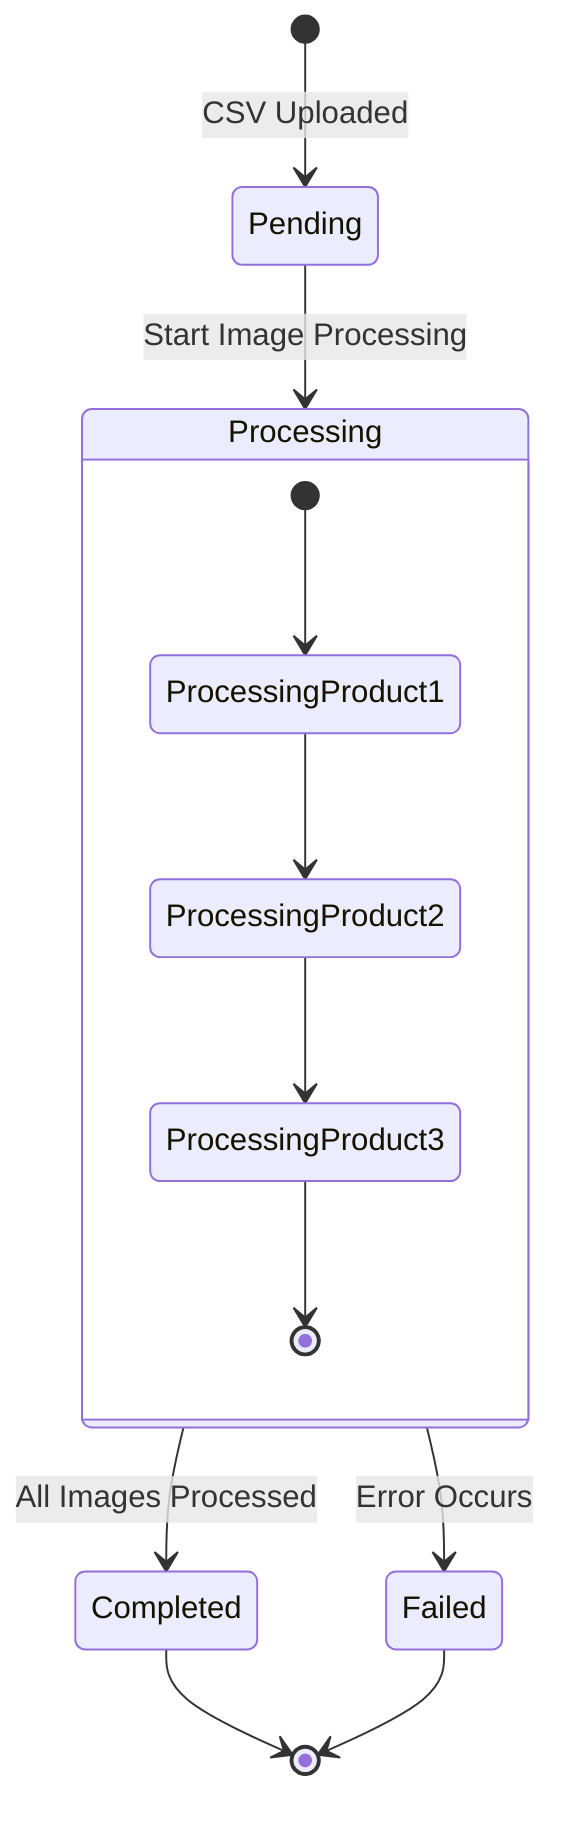 stateDiagram-v2
    [*] --> Pending: CSV Uploaded
    Pending --> Processing: Start Image Processing
    Processing --> Completed: All Images Processed
    Processing --> Failed: Error Occurs
    Completed --> [*]
    Failed --> [*]

    state Processing {
        [*] --> ProcessingProduct1
        ProcessingProduct1 --> ProcessingProduct2
        ProcessingProduct2 --> ProcessingProduct3
        ProcessingProduct3 --> [*]
    }